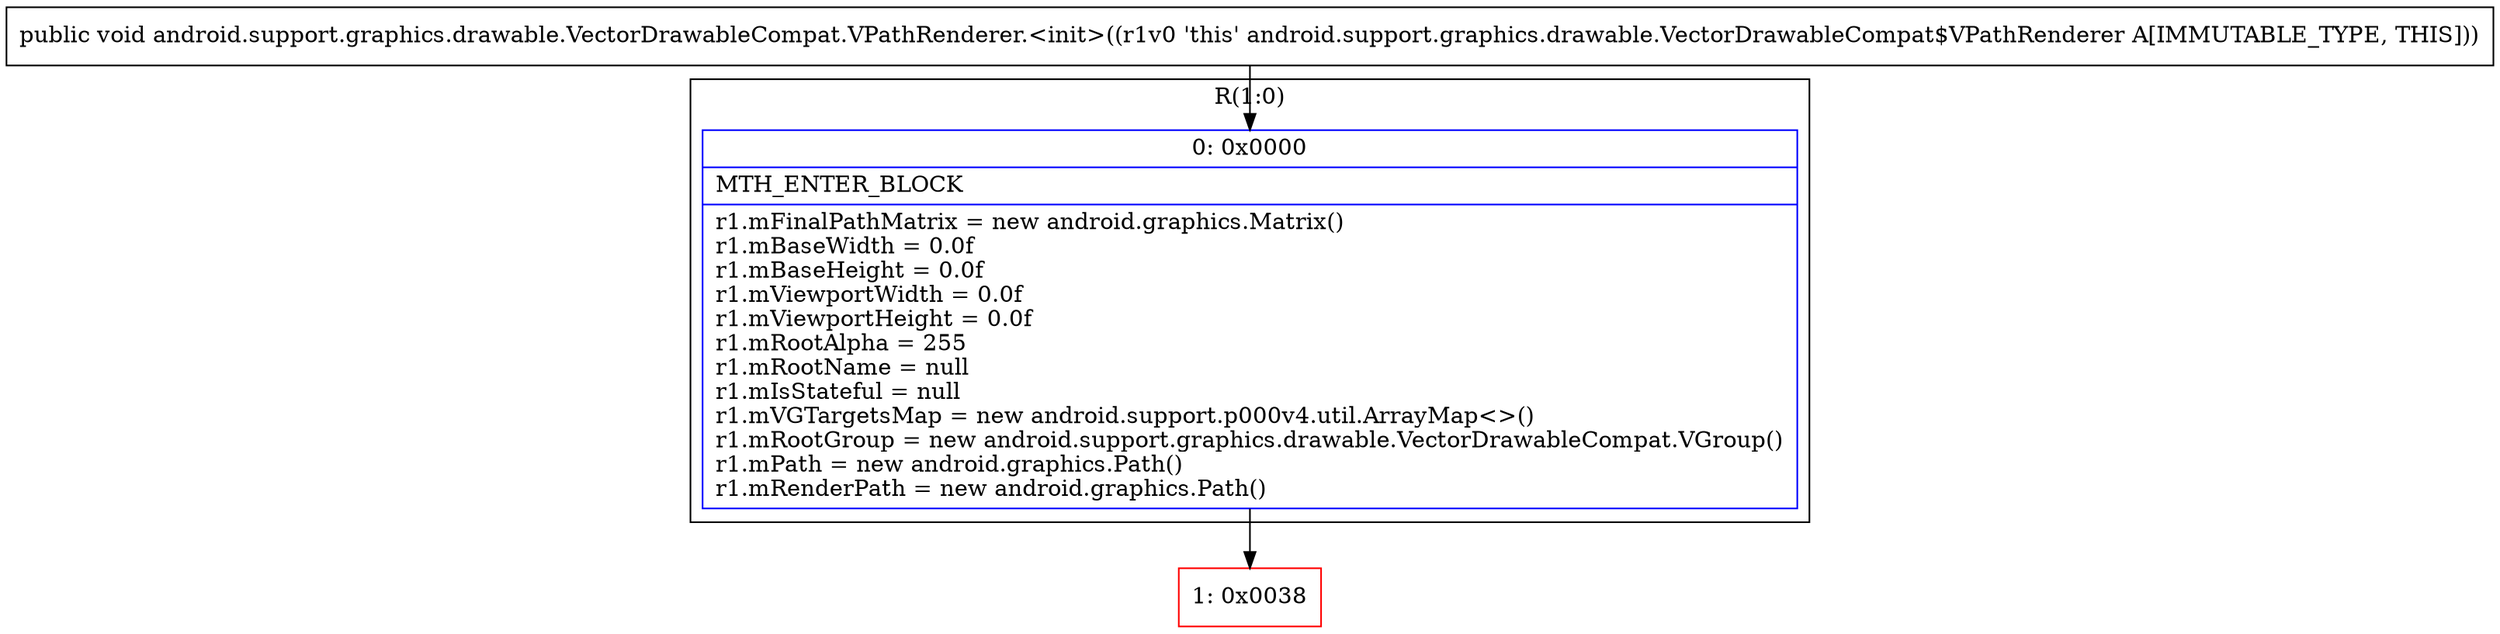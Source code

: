 digraph "CFG forandroid.support.graphics.drawable.VectorDrawableCompat.VPathRenderer.\<init\>()V" {
subgraph cluster_Region_525965811 {
label = "R(1:0)";
node [shape=record,color=blue];
Node_0 [shape=record,label="{0\:\ 0x0000|MTH_ENTER_BLOCK\l|r1.mFinalPathMatrix = new android.graphics.Matrix()\lr1.mBaseWidth = 0.0f\lr1.mBaseHeight = 0.0f\lr1.mViewportWidth = 0.0f\lr1.mViewportHeight = 0.0f\lr1.mRootAlpha = 255\lr1.mRootName = null\lr1.mIsStateful = null\lr1.mVGTargetsMap = new android.support.p000v4.util.ArrayMap\<\>()\lr1.mRootGroup = new android.support.graphics.drawable.VectorDrawableCompat.VGroup()\lr1.mPath = new android.graphics.Path()\lr1.mRenderPath = new android.graphics.Path()\l}"];
}
Node_1 [shape=record,color=red,label="{1\:\ 0x0038}"];
MethodNode[shape=record,label="{public void android.support.graphics.drawable.VectorDrawableCompat.VPathRenderer.\<init\>((r1v0 'this' android.support.graphics.drawable.VectorDrawableCompat$VPathRenderer A[IMMUTABLE_TYPE, THIS])) }"];
MethodNode -> Node_0;
Node_0 -> Node_1;
}

